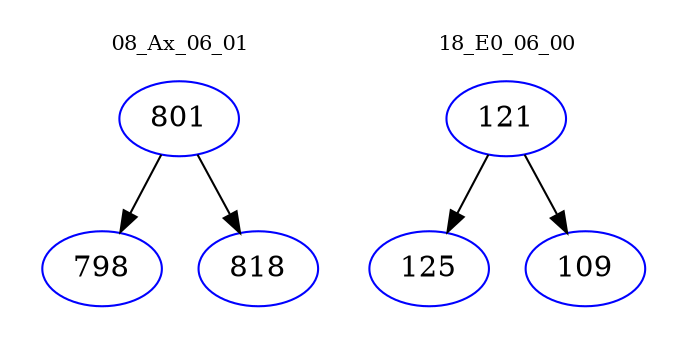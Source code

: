 digraph{
subgraph cluster_0 {
color = white
label = "08_Ax_06_01";
fontsize=10;
T0_801 [label="801", color="blue"]
T0_801 -> T0_798 [color="black"]
T0_798 [label="798", color="blue"]
T0_801 -> T0_818 [color="black"]
T0_818 [label="818", color="blue"]
}
subgraph cluster_1 {
color = white
label = "18_E0_06_00";
fontsize=10;
T1_121 [label="121", color="blue"]
T1_121 -> T1_125 [color="black"]
T1_125 [label="125", color="blue"]
T1_121 -> T1_109 [color="black"]
T1_109 [label="109", color="blue"]
}
}
